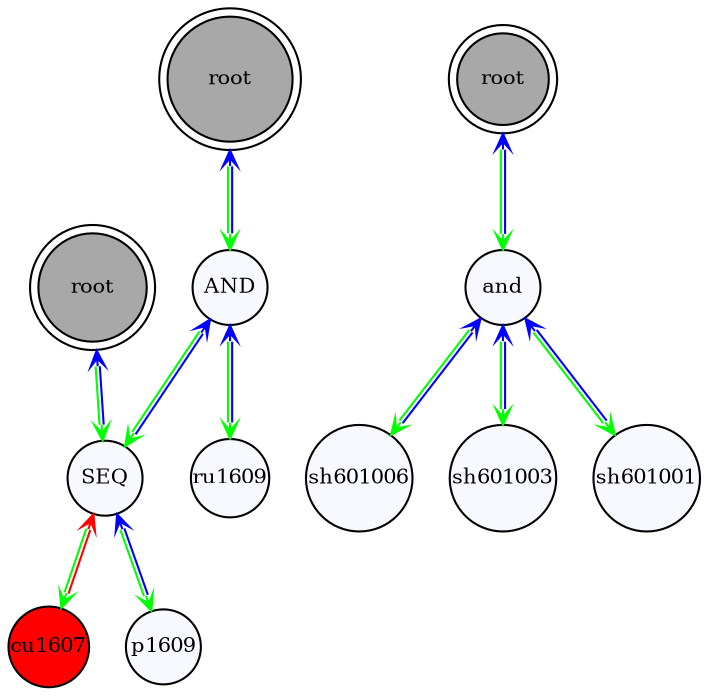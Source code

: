 strict digraph {
	graph [bb="0,0,291,296",
		center=True,
		epsilon=0.000
	];
	node [label="\N",
		shape=circle
	];
	5	 [color=black,
		fillcolor=grey66,
		fontsize=10,
		height=0.83333,
		label=root,
		margin=0,
		pos="103,266",
		shape=doublecircle,
		style=filled,
		width=0.83333];
	4	 [fillcolor=ghostwhite,
		fontsize=10,
		height=0.5,
		label=AND,
		margin=0,
		pos="103,174",
		style=filled,
		width=0.5];
	5 -> 4	 [arrowhead=vee,
		arrowsize=0.75,
		arrowtail=vee,
		bgcolor=black,
		color="green:blue",
		dir=both,
		pos="s,103,235.53 e,103,192.18 103,227.95 103,218.46 103,208.47 103,199.77"];
	2	 [fillcolor=ghostwhite,
		fontsize=10,
		height=0.5,
		label=SEQ,
		margin=0,
		pos="45,92",
		style=filled,
		width=0.5];
	4 -> 2	 [arrowhead=vee,
		arrowsize=0.75,
		arrowtail=vee,
		bgcolor=black,
		color="green:blue",
		dir=both,
		pos="s,92.897,159.07 e,55.182,107.04 88.395,152.85 79.651,140.79 68.568,125.51 59.791,113.4"];
	3	 [fillcolor=ghostwhite,
		fontsize=10,
		height=0.5,
		label=ru1609,
		margin=0,
		pos="103,92",
		style=filled,
		width=0.5];
	4 -> 3	 [arrowhead=vee,
		arrowsize=0.75,
		arrowtail=vee,
		bgcolor=black,
		color="green:blue",
		dir=both,
		pos="s,103,155.64 e,103,110.05 103,147.92 103,138.29 103,127.32 103,117.72"];
	0	 [fillcolor=red,
		fontsize=10,
		height=0.5,
		label=cu1607,
		margin=0,
		pos="18,18",
		style=filled,
		width=0.5];
	2 -> 0	 [arrowhead=vee,
		arrowsize=0.75,
		arrowtail=vee,
		bgcolor=black,
		color="green:red",
		dir=both,
		pos="s,39.008,75.021 e,24.069,35.183 36.362,67.964 33.296,59.788 29.843,50.582 26.767,42.378"];
	1	 [fillcolor=ghostwhite,
		fontsize=10,
		height=0.5,
		label=p1609,
		margin=0,
		pos="72,18",
		style=filled,
		width=0.5];
	2 -> 1	 [arrowhead=vee,
		arrowsize=0.75,
		arrowtail=vee,
		bgcolor=black,
		color="green:blue",
		dir=both,
		pos="s,50.992,75.021 e,65.931,35.183 53.638,67.964 56.704,59.788 60.157,50.582 63.233,42.378"];
	6	 [color=black,
		fillcolor=grey66,
		fontsize=10,
		height=0.72222,
		label=root,
		margin=0,
		pos="41,174",
		shape=doublecircle,
		style=filled,
		width=0.72222];
	6 -> 2	 [arrowhead=vee,
		arrowsize=0.75,
		arrowtail=vee,
		bgcolor=black,
		color="green:blue",
		dir=both,
		pos="s,42.266,147.69 e,44.147,110.06 42.65,139.99 43.02,132.6 43.406,124.88 43.756,117.88"];
	11	 [color=black,
		fillcolor=grey66,
		fontsize=10,
		height=0.61111,
		label=root,
		margin=0,
		pos="215,266",
		shape=doublecircle,
		style=filled,
		width=0.61111];
	10	 [fillcolor=ghostwhite,
		fontsize=10,
		height=0.5,
		label=and,
		margin=0,
		pos="215,174",
		style=filled,
		width=0.5];
	11 -> 10	 [arrowhead=vee,
		arrowsize=0.75,
		arrowtail=vee,
		bgcolor=black,
		color="green:blue",
		dir=both,
		pos="s,215,243.67 e,215,192.26 215,235.96 215,224.36 215,211.13 215,199.97"];
	7	 [fillcolor=ghostwhite,
		fontsize=10,
		height=0.5397,
		label=sh601006,
		margin=0,
		pos="158,92",
		style=filled,
		width=0.53374];
	10 -> 7	 [arrowhead=vee,
		arrowsize=0.75,
		arrowtail=vee,
		bgcolor=black,
		color="green:blue",
		dir=both,
		pos="s,204.81,158.7 e,168.88,108.27 200.25,152.3 191.98,140.69 181.66,126.21 173.3,114.47"];
	8	 [fillcolor=ghostwhite,
		fontsize=10,
		height=0.5397,
		label=sh601003,
		margin=0,
		pos="215,92",
		style=filled,
		width=0.53374];
	10 -> 8	 [arrowhead=vee,
		arrowsize=0.75,
		arrowtail=vee,
		bgcolor=black,
		color="green:blue",
		dir=both,
		pos="s,215,155.64 e,215,111.44 215,147.86 215,138.73 215,128.4 215,119.19"];
	9	 [fillcolor=ghostwhite,
		fontsize=10,
		height=0.5397,
		label=sh601001,
		margin=0,
		pos="272,92",
		style=filled,
		width=0.53374];
	10 -> 9	 [arrowhead=vee,
		arrowsize=0.75,
		arrowtail=vee,
		bgcolor=black,
		color="green:blue",
		dir=both,
		pos="s,225.19,158.7 e,261.12,108.27 229.75,152.3 238.02,140.69 248.34,126.21 256.7,114.47"];
}
